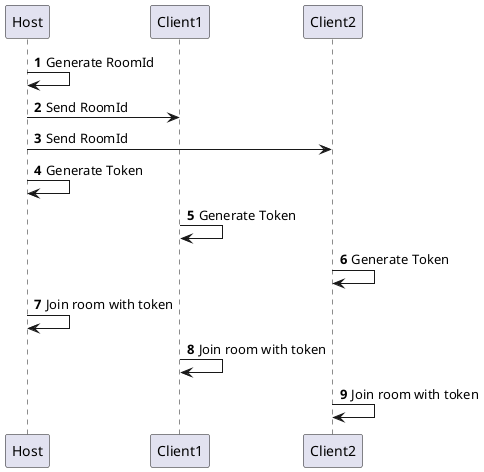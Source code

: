@startuml
'https://plantuml.com/sequence-diagram

autonumber

Host->Host:Generate RoomId
Host->Client1:Send RoomId
Host->Client2:Send RoomId
Host->Host:Generate Token
Client1->Client1:Generate Token
Client2->Client2:Generate Token
Host->Host:Join room with token
Client1->Client1:Join room with token
Client2->Client2:Join room with token

@enduml